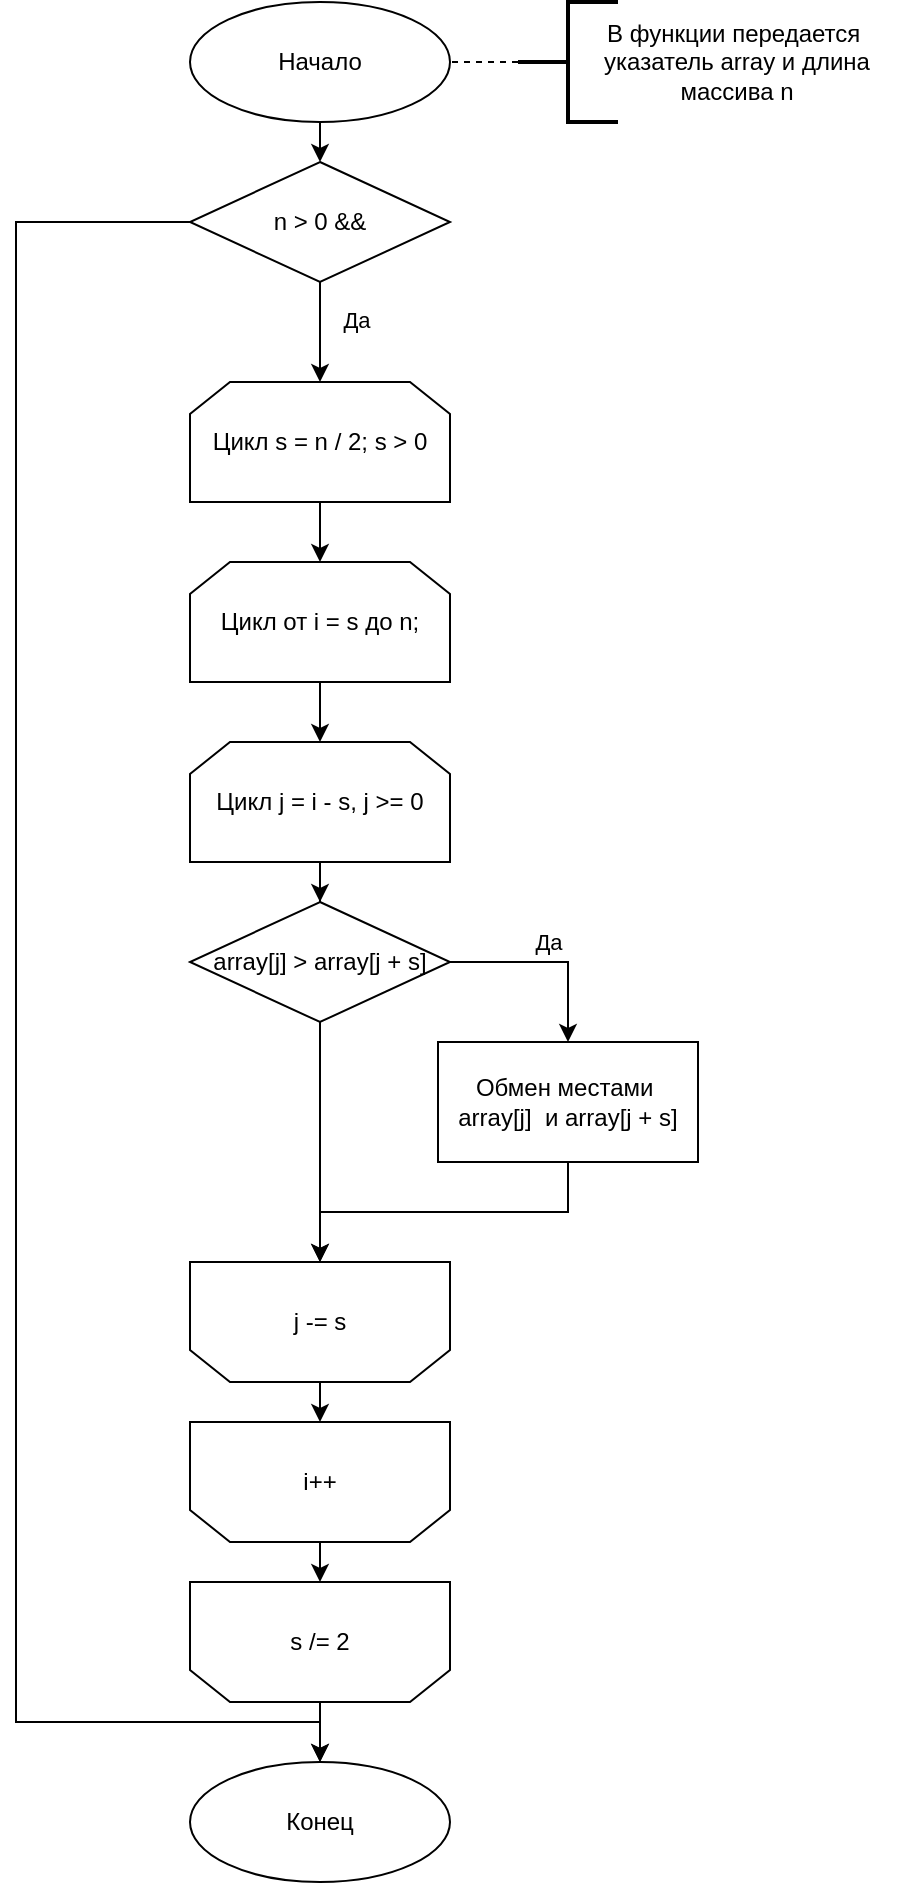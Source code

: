 <mxfile version="20.3.0" type="device" pages="4"><diagram id="zJ5rKYGzw53xMXKaePyn" name="Shell Sort"><mxGraphModel dx="1422" dy="857" grid="1" gridSize="10" guides="1" tooltips="1" connect="1" arrows="1" fold="1" page="1" pageScale="1" pageWidth="827" pageHeight="1169" math="0" shadow="0"><root><mxCell id="0"/><mxCell id="1" parent="0"/><mxCell id="5mzTO8OdksLQXG157cku-5" style="edgeStyle=orthogonalEdgeStyle;rounded=0;orthogonalLoop=1;jettySize=auto;html=1;exitX=0.5;exitY=1;exitDx=0;exitDy=0;exitPerimeter=0;entryX=0.5;entryY=0;entryDx=0;entryDy=0;entryPerimeter=0;" parent="1" source="93CCv3OsJoAqllG_4LYZ-2" target="5mzTO8OdksLQXG157cku-1" edge="1"><mxGeometry relative="1" as="geometry"/></mxCell><mxCell id="93CCv3OsJoAqllG_4LYZ-2" value="Начало" style="strokeWidth=1;html=1;shape=mxgraph.flowchart.start_1;whiteSpace=wrap;" parent="1" vertex="1"><mxGeometry x="287" y="50" width="130" height="60" as="geometry"/></mxCell><mxCell id="93CCv3OsJoAqllG_4LYZ-76" style="edgeStyle=orthogonalEdgeStyle;rounded=0;orthogonalLoop=1;jettySize=auto;html=1;exitX=0.5;exitY=1;exitDx=0;exitDy=0;entryX=0.5;entryY=0;entryDx=0;entryDy=0;" parent="1" source="93CCv3OsJoAqllG_4LYZ-69" target="93CCv3OsJoAqllG_4LYZ-71" edge="1"><mxGeometry relative="1" as="geometry"/></mxCell><mxCell id="93CCv3OsJoAqllG_4LYZ-69" value="Цикл s = n / 2; s &amp;gt; 0" style="shape=loopLimit;whiteSpace=wrap;html=1;" parent="1" vertex="1"><mxGeometry x="287" y="240" width="130" height="60" as="geometry"/></mxCell><mxCell id="93CCv3OsJoAqllG_4LYZ-106" style="edgeStyle=orthogonalEdgeStyle;rounded=0;orthogonalLoop=1;jettySize=auto;html=1;exitX=0.5;exitY=1;exitDx=0;exitDy=0;" parent="1" source="93CCv3OsJoAqllG_4LYZ-70" target="93CCv3OsJoAqllG_4LYZ-105" edge="1"><mxGeometry relative="1" as="geometry"/></mxCell><mxCell id="93CCv3OsJoAqllG_4LYZ-70" value="s /= 2" style="shape=loopLimit;whiteSpace=wrap;html=1;flipV=1;" parent="1" vertex="1"><mxGeometry x="287" y="840" width="130" height="60" as="geometry"/></mxCell><mxCell id="93CCv3OsJoAqllG_4LYZ-77" style="edgeStyle=orthogonalEdgeStyle;rounded=0;orthogonalLoop=1;jettySize=auto;html=1;exitX=0.5;exitY=1;exitDx=0;exitDy=0;entryX=0.5;entryY=0;entryDx=0;entryDy=0;" parent="1" source="93CCv3OsJoAqllG_4LYZ-71" target="93CCv3OsJoAqllG_4LYZ-74" edge="1"><mxGeometry relative="1" as="geometry"/></mxCell><mxCell id="93CCv3OsJoAqllG_4LYZ-71" value="Цикл от i = s до n;&lt;span style=&quot;color: rgba(0, 0, 0, 0); font-family: monospace; font-size: 0px; text-align: start;&quot;&gt;%3CmxGraphModel%3E%3Croot%3E%3CmxCell%20id%3D%220%22%2F%3E%3CmxCell%20id%3D%221%22%20parent%3D%220%22%2F%3E%3CmxCell%20id%3D%222%22%20value%3D%22s%20%3D%20n%20%2F%202%3B%20s%20%26amp%3Bgt%3B%200%22%20style%3D%22shape%3DloopLimit%3BwhiteSpace%3Dwrap%3Bhtml%3D1%3B%22%20vertex%3D%221%22%20parent%3D%221%22%3E%3CmxGeometry%20x%3D%22290%22%20y%3D%22180%22%20width%3D%22130%22%20height%3D%2260%22%20as%3D%22geometry%22%2F%3E%3C%2FmxCell%3E%3C%2Froot%3E%3C%2FmxGraphModel%3E&lt;/span&gt;" style="shape=loopLimit;whiteSpace=wrap;html=1;" parent="1" vertex="1"><mxGeometry x="287" y="330" width="130" height="60" as="geometry"/></mxCell><mxCell id="93CCv3OsJoAqllG_4LYZ-79" style="edgeStyle=orthogonalEdgeStyle;rounded=0;orthogonalLoop=1;jettySize=auto;html=1;exitX=0.5;exitY=1;exitDx=0;exitDy=0;entryX=0.5;entryY=0;entryDx=0;entryDy=0;" parent="1" source="93CCv3OsJoAqllG_4LYZ-72" target="93CCv3OsJoAqllG_4LYZ-70" edge="1"><mxGeometry relative="1" as="geometry"/></mxCell><mxCell id="93CCv3OsJoAqllG_4LYZ-72" value="i++&lt;span style=&quot;color: rgba(0, 0, 0, 0); font-family: monospace; font-size: 0px; text-align: start;&quot;&gt;%3CmxGraphModel%3E%3Croot%3E%3CmxCell%20id%3D%220%22%2F%3E%3CmxCell%20id%3D%221%22%20parent%3D%220%22%2F%3E%3CmxCell%20id%3D%222%22%20value%3D%22i%20%3D%20s%3B%20i%20%26amp%3Blt%3B%20n%3B%26lt%3Bspan%20style%3D%26quot%3Bcolor%3A%20rgba(0%2C%200%2C%200%2C%200)%3B%20font-family%3A%20monospace%3B%20font-size%3A%200px%3B%20text-align%3A%20start%3B%26quot%3B%26gt%3B%253CmxGraphModel%253E%253Croot%253E%253CmxCell%2520id%253D%25220%2522%252F%253E%253CmxCell%2520id%253D%25221%2522%2520parent%253D%25220%2522%252F%253E%253CmxCell%2520id%253D%25222%2522%2520value%253D%2522s%2520%253D%2520n%2520%252F%25202%253B%2520s%2520%2526amp%253Bgt%253B%25200%2522%2520style%253D%2522shape%253DloopLimit%253BwhiteSpace%253Dwrap%253Bhtml%253D1%253B%2522%2520vertex%253D%25221%2522%2520parent%253D%25221%2522%253E%253CmxGeometry%2520x%253D%2522290%2522%2520y%253D%2522180%2522%2520width%253D%2522130%2522%2520height%253D%252260%2522%2520as%253D%2522geometry%2522%252F%253E%253C%252FmxCell%253E%253C%252Froot%253E%253C%252FmxGraphModel%253E%26lt%3B%2Fspan%26gt%3B%22%20style%3D%22shape%3DloopLimit%3BwhiteSpace%3Dwrap%3Bhtml%3D1%3B%22%20vertex%3D%221%22%20parent%3D%221%22%3E%3CmxGeometry%20x%3D%22290%22%20y%3D%22270%22%20width%3D%22130%22%20height%3D%2260%22%20as%3D%22geometry%22%2F%3E%3C%2FmxCell%3E%3C%2Froot%3E%3C%2FmxGraphModel%3E&lt;/span&gt;" style="shape=loopLimit;whiteSpace=wrap;html=1;flipV=1;" parent="1" vertex="1"><mxGeometry x="287" y="760" width="130" height="60" as="geometry"/></mxCell><mxCell id="93CCv3OsJoAqllG_4LYZ-81" style="edgeStyle=orthogonalEdgeStyle;rounded=0;orthogonalLoop=1;jettySize=auto;html=1;exitX=0.5;exitY=1;exitDx=0;exitDy=0;" parent="1" source="93CCv3OsJoAqllG_4LYZ-74" target="93CCv3OsJoAqllG_4LYZ-80" edge="1"><mxGeometry relative="1" as="geometry"/></mxCell><mxCell id="93CCv3OsJoAqllG_4LYZ-74" value="Цикл j = i - s, j &amp;gt;= 0" style="shape=loopLimit;whiteSpace=wrap;html=1;" parent="1" vertex="1"><mxGeometry x="287" y="420" width="130" height="60" as="geometry"/></mxCell><mxCell id="93CCv3OsJoAqllG_4LYZ-78" style="edgeStyle=orthogonalEdgeStyle;rounded=0;orthogonalLoop=1;jettySize=auto;html=1;exitX=0.5;exitY=1;exitDx=0;exitDy=0;entryX=0.5;entryY=0;entryDx=0;entryDy=0;" parent="1" source="93CCv3OsJoAqllG_4LYZ-75" target="93CCv3OsJoAqllG_4LYZ-72" edge="1"><mxGeometry relative="1" as="geometry"/></mxCell><mxCell id="93CCv3OsJoAqllG_4LYZ-75" value="j -= s" style="shape=loopLimit;whiteSpace=wrap;html=1;flipV=1;" parent="1" vertex="1"><mxGeometry x="287" y="680" width="130" height="60" as="geometry"/></mxCell><mxCell id="93CCv3OsJoAqllG_4LYZ-84" style="edgeStyle=orthogonalEdgeStyle;rounded=0;orthogonalLoop=1;jettySize=auto;html=1;exitX=1;exitY=0.5;exitDx=0;exitDy=0;exitPerimeter=0;entryX=0.5;entryY=0;entryDx=0;entryDy=0;" parent="1" source="93CCv3OsJoAqllG_4LYZ-80" target="1SueRd_jat4q9LOYcfWv-1" edge="1"><mxGeometry relative="1" as="geometry"><mxPoint x="476" y="570" as="targetPoint"/></mxGeometry></mxCell><mxCell id="93CCv3OsJoAqllG_4LYZ-87" value="Да" style="edgeLabel;html=1;align=center;verticalAlign=middle;resizable=0;points=[];" parent="93CCv3OsJoAqllG_4LYZ-84" vertex="1" connectable="0"><mxGeometry x="-0.01" y="2" relative="1" as="geometry"><mxPoint y="-8" as="offset"/></mxGeometry></mxCell><mxCell id="93CCv3OsJoAqllG_4LYZ-85" style="edgeStyle=orthogonalEdgeStyle;rounded=0;orthogonalLoop=1;jettySize=auto;html=1;exitX=0.5;exitY=1;exitDx=0;exitDy=0;exitPerimeter=0;" parent="1" source="93CCv3OsJoAqllG_4LYZ-80" target="93CCv3OsJoAqllG_4LYZ-75" edge="1"><mxGeometry relative="1" as="geometry"/></mxCell><mxCell id="93CCv3OsJoAqllG_4LYZ-80" value="array[j] &amp;gt; array[j + s]" style="strokeWidth=1;html=1;shape=mxgraph.flowchart.decision;whiteSpace=wrap;" parent="1" vertex="1"><mxGeometry x="287" y="500" width="130" height="60" as="geometry"/></mxCell><mxCell id="93CCv3OsJoAqllG_4LYZ-86" style="edgeStyle=orthogonalEdgeStyle;rounded=0;orthogonalLoop=1;jettySize=auto;html=1;exitX=0.5;exitY=1;exitDx=0;exitDy=0;" parent="1" source="1SueRd_jat4q9LOYcfWv-1" target="93CCv3OsJoAqllG_4LYZ-75" edge="1"><mxGeometry relative="1" as="geometry"><mxPoint x="476.059" y="630" as="sourcePoint"/></mxGeometry></mxCell><mxCell id="93CCv3OsJoAqllG_4LYZ-105" value="Конец" style="strokeWidth=1;html=1;shape=mxgraph.flowchart.start_1;whiteSpace=wrap;" parent="1" vertex="1"><mxGeometry x="287" y="930" width="130" height="60" as="geometry"/></mxCell><mxCell id="93CCv3OsJoAqllG_4LYZ-108" style="edgeStyle=orthogonalEdgeStyle;rounded=0;orthogonalLoop=1;jettySize=auto;html=1;exitX=0;exitY=0.5;exitDx=0;exitDy=0;exitPerimeter=0;entryX=1;entryY=0.5;entryDx=0;entryDy=0;entryPerimeter=0;endArrow=none;endFill=0;dashed=1;" parent="1" source="93CCv3OsJoAqllG_4LYZ-107" target="93CCv3OsJoAqllG_4LYZ-2" edge="1"><mxGeometry relative="1" as="geometry"/></mxCell><mxCell id="93CCv3OsJoAqllG_4LYZ-107" value="" style="strokeWidth=2;html=1;shape=mxgraph.flowchart.annotation_2;align=left;labelPosition=right;pointerEvents=1;rounded=0;" parent="1" vertex="1"><mxGeometry x="451" y="50" width="50" height="60" as="geometry"/></mxCell><mxCell id="93CCv3OsJoAqllG_4LYZ-109" value="В функции передается&amp;nbsp;&lt;br&gt;указатель array и длина &lt;br&gt;массива n" style="text;html=1;align=center;verticalAlign=middle;resizable=0;points=[];autosize=1;strokeColor=none;fillColor=none;" parent="1" vertex="1"><mxGeometry x="480" y="50" width="160" height="60" as="geometry"/></mxCell><mxCell id="5mzTO8OdksLQXG157cku-2" style="edgeStyle=orthogonalEdgeStyle;rounded=0;orthogonalLoop=1;jettySize=auto;html=1;exitX=0.5;exitY=1;exitDx=0;exitDy=0;exitPerimeter=0;" parent="1" source="5mzTO8OdksLQXG157cku-1" target="93CCv3OsJoAqllG_4LYZ-69" edge="1"><mxGeometry relative="1" as="geometry"/></mxCell><mxCell id="5mzTO8OdksLQXG157cku-3" value="Да" style="edgeLabel;html=1;align=center;verticalAlign=middle;resizable=0;points=[];" parent="5mzTO8OdksLQXG157cku-2" vertex="1" connectable="0"><mxGeometry x="-0.246" y="1" relative="1" as="geometry"><mxPoint x="17" as="offset"/></mxGeometry></mxCell><mxCell id="5mzTO8OdksLQXG157cku-4" style="edgeStyle=orthogonalEdgeStyle;rounded=0;orthogonalLoop=1;jettySize=auto;html=1;exitX=0;exitY=0.5;exitDx=0;exitDy=0;exitPerimeter=0;entryX=0.5;entryY=0;entryDx=0;entryDy=0;entryPerimeter=0;" parent="1" source="5mzTO8OdksLQXG157cku-1" target="93CCv3OsJoAqllG_4LYZ-105" edge="1"><mxGeometry relative="1" as="geometry"><Array as="points"><mxPoint x="200" y="160"/><mxPoint x="200" y="910"/><mxPoint x="352" y="910"/></Array></mxGeometry></mxCell><mxCell id="5mzTO8OdksLQXG157cku-1" value="n &amp;gt; 0 &amp;amp;&amp;amp;&lt;br&gt;" style="strokeWidth=1;html=1;shape=mxgraph.flowchart.decision;whiteSpace=wrap;" parent="1" vertex="1"><mxGeometry x="287" y="130" width="130" height="60" as="geometry"/></mxCell><mxCell id="1SueRd_jat4q9LOYcfWv-1" value="Обмен местами&amp;nbsp;&lt;br&gt;array[j]&amp;nbsp; и array[j + s]" style="rounded=0;whiteSpace=wrap;html=1;absoluteArcSize=1;arcSize=14;strokeWidth=1;" parent="1" vertex="1"><mxGeometry x="411" y="570" width="130" height="60" as="geometry"/></mxCell></root></mxGraphModel></diagram><diagram id="ApRP8iA1zLcZYuRDoT3F" name="Bead Sort"><mxGraphModel dx="748" dy="451" grid="1" gridSize="10" guides="1" tooltips="1" connect="1" arrows="1" fold="1" page="1" pageScale="1" pageWidth="827" pageHeight="1169" math="0" shadow="0"><root><mxCell id="0"/><mxCell id="1" parent="0"/><mxCell id="517aXSBoxoFflCynp9_E-57" style="edgeStyle=orthogonalEdgeStyle;rounded=0;orthogonalLoop=1;jettySize=auto;html=1;exitX=0.5;exitY=1;exitDx=0;exitDy=0;exitPerimeter=0;entryX=0.5;entryY=0;entryDx=0;entryDy=0;fontSize=20;" parent="1" source="cGy6FMNMSriyYElcaCGr-1" target="517aXSBoxoFflCynp9_E-56" edge="1"><mxGeometry relative="1" as="geometry"/></mxCell><mxCell id="cGy6FMNMSriyYElcaCGr-1" value="Начало" style="strokeWidth=1;html=1;shape=mxgraph.flowchart.start_1;whiteSpace=wrap;" parent="1" vertex="1"><mxGeometry x="154" y="40" width="130" height="60" as="geometry"/></mxCell><mxCell id="cGy6FMNMSriyYElcaCGr-2" value="Конец" style="strokeWidth=1;html=1;shape=mxgraph.flowchart.start_1;whiteSpace=wrap;" parent="1" vertex="1"><mxGeometry x="630" y="730" width="130" height="60" as="geometry"/></mxCell><mxCell id="ViTurvVxepOQBG1YdN2W-4" style="edgeStyle=orthogonalEdgeStyle;rounded=0;orthogonalLoop=1;jettySize=auto;html=1;exitX=0.5;exitY=1;exitDx=0;exitDy=0;" parent="1" source="ViTurvVxepOQBG1YdN2W-1" target="ViTurvVxepOQBG1YdN2W-3" edge="1"><mxGeometry relative="1" as="geometry"/></mxCell><mxCell id="ViTurvVxepOQBG1YdN2W-1" value="Цикл i = 1 до n" style="shape=loopLimit;whiteSpace=wrap;html=1;" parent="1" vertex="1"><mxGeometry x="154" y="210" width="130" height="60" as="geometry"/></mxCell><mxCell id="517aXSBoxoFflCynp9_E-6" style="edgeStyle=orthogonalEdgeStyle;rounded=0;orthogonalLoop=1;jettySize=auto;html=1;exitX=0.5;exitY=1;exitDx=0;exitDy=0;entryX=0.5;entryY=0;entryDx=0;entryDy=0;" parent="1" source="ViTurvVxepOQBG1YdN2W-2" target="517aXSBoxoFflCynp9_E-5" edge="1"><mxGeometry relative="1" as="geometry"/></mxCell><mxCell id="ViTurvVxepOQBG1YdN2W-2" value="i++" style="shape=loopLimit;whiteSpace=wrap;html=1;flipV=1;" parent="1" vertex="1"><mxGeometry x="154" y="449" width="130" height="60" as="geometry"/></mxCell><mxCell id="ViTurvVxepOQBG1YdN2W-5" style="edgeStyle=orthogonalEdgeStyle;rounded=0;orthogonalLoop=1;jettySize=auto;html=1;exitX=0.5;exitY=1;exitDx=0;exitDy=0;" parent="1" source="ViTurvVxepOQBG1YdN2W-3" target="ViTurvVxepOQBG1YdN2W-2" edge="1"><mxGeometry relative="1" as="geometry"/></mxCell><mxCell id="517aXSBoxoFflCynp9_E-2" style="edgeStyle=orthogonalEdgeStyle;rounded=0;orthogonalLoop=1;jettySize=auto;html=1;exitX=1;exitY=0.5;exitDx=0;exitDy=0;" parent="1" source="ViTurvVxepOQBG1YdN2W-3" target="517aXSBoxoFflCynp9_E-1" edge="1"><mxGeometry relative="1" as="geometry"/></mxCell><mxCell id="517aXSBoxoFflCynp9_E-4" value="&lt;font style=&quot;font-size: 12px;&quot;&gt;Да&lt;/font&gt;" style="edgeLabel;html=1;align=center;verticalAlign=middle;resizable=0;points=[];" parent="517aXSBoxoFflCynp9_E-2" vertex="1" connectable="0"><mxGeometry x="-0.207" relative="1" as="geometry"><mxPoint x="13" y="-10" as="offset"/></mxGeometry></mxCell><mxCell id="ViTurvVxepOQBG1YdN2W-3" value="array[i] &amp;gt; max" style="rhombus;whiteSpace=wrap;html=1;" parent="1" vertex="1"><mxGeometry x="154" y="289" width="130" height="60" as="geometry"/></mxCell><mxCell id="517aXSBoxoFflCynp9_E-3" style="edgeStyle=orthogonalEdgeStyle;rounded=0;orthogonalLoop=1;jettySize=auto;html=1;exitX=0.5;exitY=1;exitDx=0;exitDy=0;" parent="1" source="517aXSBoxoFflCynp9_E-1" target="ViTurvVxepOQBG1YdN2W-2" edge="1"><mxGeometry relative="1" as="geometry"/></mxCell><mxCell id="517aXSBoxoFflCynp9_E-1" value="max = a[i]" style="rounded=0;whiteSpace=wrap;html=1;absoluteArcSize=1;arcSize=14;strokeWidth=1;" parent="1" vertex="1"><mxGeometry x="284" y="349" width="130" height="60" as="geometry"/></mxCell><mxCell id="517aXSBoxoFflCynp9_E-16" style="edgeStyle=orthogonalEdgeStyle;rounded=0;orthogonalLoop=1;jettySize=auto;html=1;exitX=0.5;exitY=1;exitDx=0;exitDy=0;" parent="1" source="517aXSBoxoFflCynp9_E-5" target="517aXSBoxoFflCynp9_E-7" edge="1"><mxGeometry relative="1" as="geometry"/></mxCell><mxCell id="517aXSBoxoFflCynp9_E-5" value="Выделение памяти под массив beads длиной max * n" style="rounded=0;whiteSpace=wrap;html=1;absoluteArcSize=1;arcSize=14;strokeWidth=1;" parent="1" vertex="1"><mxGeometry x="154" y="549" width="130" height="60" as="geometry"/></mxCell><mxCell id="517aXSBoxoFflCynp9_E-9" style="edgeStyle=orthogonalEdgeStyle;rounded=0;orthogonalLoop=1;jettySize=auto;html=1;exitX=0.5;exitY=1;exitDx=0;exitDy=0;" parent="1" source="517aXSBoxoFflCynp9_E-7" target="517aXSBoxoFflCynp9_E-8" edge="1"><mxGeometry relative="1" as="geometry"/></mxCell><mxCell id="517aXSBoxoFflCynp9_E-7" value="Цикл i = 0 до n" style="shape=loopLimit;whiteSpace=wrap;html=1;" parent="1" vertex="1"><mxGeometry x="154" y="649" width="130" height="60" as="geometry"/></mxCell><mxCell id="517aXSBoxoFflCynp9_E-14" style="edgeStyle=orthogonalEdgeStyle;rounded=0;orthogonalLoop=1;jettySize=auto;html=1;exitX=0.5;exitY=1;exitDx=0;exitDy=0;" parent="1" source="517aXSBoxoFflCynp9_E-8" target="517aXSBoxoFflCynp9_E-13" edge="1"><mxGeometry relative="1" as="geometry"/></mxCell><mxCell id="517aXSBoxoFflCynp9_E-8" value="Цикл j = 0 до a[i]" style="shape=loopLimit;whiteSpace=wrap;html=1;" parent="1" vertex="1"><mxGeometry x="154" y="739" width="130" height="60" as="geometry"/></mxCell><mxCell id="517aXSBoxoFflCynp9_E-12" style="edgeStyle=orthogonalEdgeStyle;rounded=0;orthogonalLoop=1;jettySize=auto;html=1;exitX=0.5;exitY=1;exitDx=0;exitDy=0;" parent="1" source="517aXSBoxoFflCynp9_E-10" target="517aXSBoxoFflCynp9_E-11" edge="1"><mxGeometry relative="1" as="geometry"/></mxCell><mxCell id="517aXSBoxoFflCynp9_E-10" value="j++" style="shape=loopLimit;whiteSpace=wrap;html=1;flipV=1;" parent="1" vertex="1"><mxGeometry x="154" y="928" width="130" height="60" as="geometry"/></mxCell><mxCell id="517aXSBoxoFflCynp9_E-34" style="edgeStyle=orthogonalEdgeStyle;rounded=0;orthogonalLoop=1;jettySize=auto;html=1;exitX=0.5;exitY=1;exitDx=0;exitDy=0;fontSize=20;" parent="1" source="517aXSBoxoFflCynp9_E-11" target="517aXSBoxoFflCynp9_E-33" edge="1"><mxGeometry relative="1" as="geometry"/></mxCell><mxCell id="517aXSBoxoFflCynp9_E-11" value="i++" style="shape=loopLimit;whiteSpace=wrap;html=1;flipV=1;" parent="1" vertex="1"><mxGeometry x="154" y="1018" width="130" height="60" as="geometry"/></mxCell><mxCell id="517aXSBoxoFflCynp9_E-15" style="edgeStyle=orthogonalEdgeStyle;rounded=0;orthogonalLoop=1;jettySize=auto;html=1;exitX=0.5;exitY=1;exitDx=0;exitDy=0;entryX=0.5;entryY=0;entryDx=0;entryDy=0;" parent="1" source="517aXSBoxoFflCynp9_E-13" target="517aXSBoxoFflCynp9_E-10" edge="1"><mxGeometry relative="1" as="geometry"/></mxCell><mxCell id="517aXSBoxoFflCynp9_E-13" value="beads[i * max + j] = 1" style="rounded=0;whiteSpace=wrap;html=1;absoluteArcSize=1;arcSize=14;strokeWidth=1;" parent="1" vertex="1"><mxGeometry x="154" y="829" width="130" height="60" as="geometry"/></mxCell><mxCell id="517aXSBoxoFflCynp9_E-25" style="edgeStyle=orthogonalEdgeStyle;rounded=0;orthogonalLoop=1;jettySize=auto;html=1;exitX=0.5;exitY=1;exitDx=0;exitDy=0;entryX=0.5;entryY=0;entryDx=0;entryDy=0;" parent="1" source="517aXSBoxoFflCynp9_E-17" target="517aXSBoxoFflCynp9_E-19" edge="1"><mxGeometry relative="1" as="geometry"/></mxCell><mxCell id="517aXSBoxoFflCynp9_E-17" value="Цикл j = 0 до max" style="shape=loopLimit;whiteSpace=wrap;html=1;" parent="1" vertex="1"><mxGeometry x="430" y="160" width="130" height="60" as="geometry"/></mxCell><mxCell id="517aXSBoxoFflCynp9_E-53" style="edgeStyle=orthogonalEdgeStyle;rounded=0;orthogonalLoop=1;jettySize=auto;html=1;exitX=0.5;exitY=1;exitDx=0;exitDy=0;fontSize=20;" parent="1" source="517aXSBoxoFflCynp9_E-18" target="517aXSBoxoFflCynp9_E-52" edge="1"><mxGeometry relative="1" as="geometry"/></mxCell><mxCell id="517aXSBoxoFflCynp9_E-18" value="j++" style="shape=loopLimit;whiteSpace=wrap;html=1;flipV=1;" parent="1" vertex="1"><mxGeometry x="430" y="800" width="130" height="60" as="geometry"/></mxCell><mxCell id="517aXSBoxoFflCynp9_E-30" style="edgeStyle=orthogonalEdgeStyle;rounded=0;orthogonalLoop=1;jettySize=auto;html=1;exitX=0.5;exitY=1;exitDx=0;exitDy=0;entryX=0.5;entryY=0;entryDx=0;entryDy=0;" parent="1" source="517aXSBoxoFflCynp9_E-19" target="517aXSBoxoFflCynp9_E-29" edge="1"><mxGeometry relative="1" as="geometry"/></mxCell><mxCell id="517aXSBoxoFflCynp9_E-19" value="Цикл i = 0 до n" style="shape=loopLimit;whiteSpace=wrap;html=1;" parent="1" vertex="1"><mxGeometry x="430" y="249" width="130" height="60" as="geometry"/></mxCell><mxCell id="517aXSBoxoFflCynp9_E-23" style="edgeStyle=orthogonalEdgeStyle;rounded=0;orthogonalLoop=1;jettySize=auto;html=1;exitX=0.5;exitY=1;exitDx=0;exitDy=0;entryX=0.5;entryY=0;entryDx=0;entryDy=0;" parent="1" source="517aXSBoxoFflCynp9_E-20" target="517aXSBoxoFflCynp9_E-21" edge="1"><mxGeometry relative="1" as="geometry"/></mxCell><mxCell id="517aXSBoxoFflCynp9_E-20" value="i++" style="shape=loopLimit;whiteSpace=wrap;html=1;flipV=1;" parent="1" vertex="1"><mxGeometry x="430" y="430" width="130" height="60" as="geometry"/></mxCell><mxCell id="517aXSBoxoFflCynp9_E-27" style="edgeStyle=orthogonalEdgeStyle;rounded=0;orthogonalLoop=1;jettySize=auto;html=1;exitX=0.5;exitY=1;exitDx=0;exitDy=0;entryX=0.5;entryY=0;entryDx=0;entryDy=0;" parent="1" source="517aXSBoxoFflCynp9_E-21" target="517aXSBoxoFflCynp9_E-26" edge="1"><mxGeometry relative="1" as="geometry"/></mxCell><mxCell id="517aXSBoxoFflCynp9_E-21" value="Цикл i = n - sum до n" style="shape=loopLimit;whiteSpace=wrap;html=1;" parent="1" vertex="1"><mxGeometry x="430" y="520" width="130" height="60" as="geometry"/></mxCell><mxCell id="517aXSBoxoFflCynp9_E-24" style="edgeStyle=orthogonalEdgeStyle;rounded=0;orthogonalLoop=1;jettySize=auto;html=1;exitX=0.5;exitY=1;exitDx=0;exitDy=0;entryX=0.5;entryY=0;entryDx=0;entryDy=0;" parent="1" source="517aXSBoxoFflCynp9_E-22" target="517aXSBoxoFflCynp9_E-18" edge="1"><mxGeometry relative="1" as="geometry"/></mxCell><mxCell id="517aXSBoxoFflCynp9_E-22" value="i++" style="shape=loopLimit;whiteSpace=wrap;html=1;flipV=1;" parent="1" vertex="1"><mxGeometry x="430" y="710" width="130" height="60" as="geometry"/></mxCell><mxCell id="517aXSBoxoFflCynp9_E-28" style="edgeStyle=orthogonalEdgeStyle;rounded=0;orthogonalLoop=1;jettySize=auto;html=1;exitX=0.5;exitY=1;exitDx=0;exitDy=0;entryX=0.5;entryY=0;entryDx=0;entryDy=0;" parent="1" source="517aXSBoxoFflCynp9_E-26" target="517aXSBoxoFflCynp9_E-22" edge="1"><mxGeometry relative="1" as="geometry"/></mxCell><mxCell id="517aXSBoxoFflCynp9_E-26" value="beads[i * max + j] = 1" style="rounded=0;whiteSpace=wrap;html=1;absoluteArcSize=1;arcSize=14;strokeWidth=1;" parent="1" vertex="1"><mxGeometry x="430" y="620" width="130" height="60" as="geometry"/></mxCell><mxCell id="517aXSBoxoFflCynp9_E-31" style="edgeStyle=orthogonalEdgeStyle;rounded=0;orthogonalLoop=1;jettySize=auto;html=1;exitX=0.5;exitY=1;exitDx=0;exitDy=0;" parent="1" source="517aXSBoxoFflCynp9_E-29" target="517aXSBoxoFflCynp9_E-20" edge="1"><mxGeometry relative="1" as="geometry"/></mxCell><mxCell id="517aXSBoxoFflCynp9_E-29" value="sum += beads[i * max + j];&lt;br&gt;beads[i * max + j] = 0;" style="rounded=0;whiteSpace=wrap;html=1;absoluteArcSize=1;arcSize=14;strokeWidth=1;" parent="1" vertex="1"><mxGeometry x="430" y="340" width="130" height="60" as="geometry"/></mxCell><mxCell id="517aXSBoxoFflCynp9_E-33" value="&lt;font style=&quot;font-size: 20px;&quot;&gt;A&lt;/font&gt;" style="ellipse;whiteSpace=wrap;html=1;aspect=fixed;" parent="1" vertex="1"><mxGeometry x="189" y="1109" width="60" height="60" as="geometry"/></mxCell><mxCell id="517aXSBoxoFflCynp9_E-36" style="edgeStyle=orthogonalEdgeStyle;rounded=0;orthogonalLoop=1;jettySize=auto;html=1;exitX=0.5;exitY=1;exitDx=0;exitDy=0;fontSize=20;" parent="1" source="517aXSBoxoFflCynp9_E-35" target="517aXSBoxoFflCynp9_E-17" edge="1"><mxGeometry relative="1" as="geometry"/></mxCell><mxCell id="517aXSBoxoFflCynp9_E-35" value="&lt;font style=&quot;font-size: 20px;&quot;&gt;A&lt;/font&gt;" style="ellipse;whiteSpace=wrap;html=1;aspect=fixed;" parent="1" vertex="1"><mxGeometry x="465" y="80" width="60" height="60" as="geometry"/></mxCell><mxCell id="517aXSBoxoFflCynp9_E-42" style="edgeStyle=orthogonalEdgeStyle;rounded=0;orthogonalLoop=1;jettySize=auto;html=1;exitX=0.5;exitY=1;exitDx=0;exitDy=0;fontSize=20;" parent="1" source="517aXSBoxoFflCynp9_E-38" target="517aXSBoxoFflCynp9_E-39" edge="1"><mxGeometry relative="1" as="geometry"/></mxCell><mxCell id="517aXSBoxoFflCynp9_E-38" value="Цикл i = 0 до n" style="shape=loopLimit;whiteSpace=wrap;html=1;" parent="1" vertex="1"><mxGeometry x="630" y="160" width="130" height="60" as="geometry"/></mxCell><mxCell id="517aXSBoxoFflCynp9_E-41" style="edgeStyle=orthogonalEdgeStyle;rounded=0;orthogonalLoop=1;jettySize=auto;html=1;exitX=0.5;exitY=1;exitDx=0;exitDy=0;entryX=0.5;entryY=0;entryDx=0;entryDy=0;fontSize=20;" parent="1" source="517aXSBoxoFflCynp9_E-39" target="517aXSBoxoFflCynp9_E-40" edge="1"><mxGeometry relative="1" as="geometry"/></mxCell><mxCell id="517aXSBoxoFflCynp9_E-39" value="Цикл j = 0 до max&amp;nbsp;" style="shape=loopLimit;whiteSpace=wrap;html=1;" parent="1" vertex="1"><mxGeometry x="630" y="249" width="130" height="60" as="geometry"/></mxCell><mxCell id="517aXSBoxoFflCynp9_E-47" style="edgeStyle=orthogonalEdgeStyle;rounded=0;orthogonalLoop=1;jettySize=auto;html=1;exitX=0.5;exitY=1;exitDx=0;exitDy=0;entryX=0.5;entryY=0;entryDx=0;entryDy=0;fontSize=20;" parent="1" source="517aXSBoxoFflCynp9_E-40" target="517aXSBoxoFflCynp9_E-46" edge="1"><mxGeometry relative="1" as="geometry"/></mxCell><mxCell id="517aXSBoxoFflCynp9_E-50" value="&lt;font style=&quot;font-size: 12px;&quot;&gt;Да&lt;/font&gt;" style="edgeLabel;html=1;align=center;verticalAlign=middle;resizable=0;points=[];fontSize=20;" parent="517aXSBoxoFflCynp9_E-47" vertex="1" connectable="0"><mxGeometry x="0.26" y="2" relative="1" as="geometry"><mxPoint x="-17" y="-12" as="offset"/></mxGeometry></mxCell><mxCell id="517aXSBoxoFflCynp9_E-49" style="edgeStyle=orthogonalEdgeStyle;rounded=0;orthogonalLoop=1;jettySize=auto;html=1;exitX=1;exitY=0.5;exitDx=0;exitDy=0;fontSize=20;" parent="1" source="517aXSBoxoFflCynp9_E-40" target="517aXSBoxoFflCynp9_E-43" edge="1"><mxGeometry relative="1" as="geometry"><Array as="points"><mxPoint x="790" y="370"/><mxPoint x="790" y="520"/><mxPoint x="695" y="520"/></Array></mxGeometry></mxCell><mxCell id="517aXSBoxoFflCynp9_E-40" value="beads[i * max + j] == 1" style="rhombus;whiteSpace=wrap;html=1;" parent="1" vertex="1"><mxGeometry x="630" y="340" width="130" height="60" as="geometry"/></mxCell><mxCell id="517aXSBoxoFflCynp9_E-45" style="edgeStyle=orthogonalEdgeStyle;rounded=0;orthogonalLoop=1;jettySize=auto;html=1;exitX=0.5;exitY=1;exitDx=0;exitDy=0;fontSize=20;" parent="1" source="517aXSBoxoFflCynp9_E-43" target="517aXSBoxoFflCynp9_E-44" edge="1"><mxGeometry relative="1" as="geometry"/></mxCell><mxCell id="517aXSBoxoFflCynp9_E-43" value="j++" style="shape=loopLimit;whiteSpace=wrap;html=1;flipV=1;" parent="1" vertex="1"><mxGeometry x="630" y="540" width="130" height="60" as="geometry"/></mxCell><mxCell id="517aXSBoxoFflCynp9_E-51" style="edgeStyle=orthogonalEdgeStyle;rounded=0;orthogonalLoop=1;jettySize=auto;html=1;exitX=0.5;exitY=1;exitDx=0;exitDy=0;entryX=0.5;entryY=0;entryDx=0;entryDy=0;entryPerimeter=0;fontSize=20;" parent="1" source="517aXSBoxoFflCynp9_E-44" target="cGy6FMNMSriyYElcaCGr-2" edge="1"><mxGeometry relative="1" as="geometry"/></mxCell><mxCell id="517aXSBoxoFflCynp9_E-44" value="i++" style="shape=loopLimit;whiteSpace=wrap;html=1;flipV=1;" parent="1" vertex="1"><mxGeometry x="630" y="620" width="130" height="60" as="geometry"/></mxCell><mxCell id="517aXSBoxoFflCynp9_E-48" style="edgeStyle=orthogonalEdgeStyle;rounded=0;orthogonalLoop=1;jettySize=auto;html=1;exitX=0.5;exitY=1;exitDx=0;exitDy=0;entryX=0.5;entryY=0;entryDx=0;entryDy=0;fontSize=20;" parent="1" source="517aXSBoxoFflCynp9_E-46" target="517aXSBoxoFflCynp9_E-43" edge="1"><mxGeometry relative="1" as="geometry"/></mxCell><mxCell id="517aXSBoxoFflCynp9_E-46" value="a[i] = j" style="rounded=0;whiteSpace=wrap;html=1;absoluteArcSize=1;arcSize=14;strokeWidth=1;" parent="1" vertex="1"><mxGeometry x="630" y="450" width="130" height="50" as="geometry"/></mxCell><mxCell id="517aXSBoxoFflCynp9_E-52" value="&lt;span style=&quot;font-size: 20px;&quot;&gt;B&lt;/span&gt;" style="ellipse;whiteSpace=wrap;html=1;aspect=fixed;" parent="1" vertex="1"><mxGeometry x="465" y="889" width="60" height="60" as="geometry"/></mxCell><mxCell id="517aXSBoxoFflCynp9_E-55" style="edgeStyle=orthogonalEdgeStyle;rounded=0;orthogonalLoop=1;jettySize=auto;html=1;exitX=0.5;exitY=1;exitDx=0;exitDy=0;entryX=0.5;entryY=0;entryDx=0;entryDy=0;fontSize=20;" parent="1" source="517aXSBoxoFflCynp9_E-54" target="517aXSBoxoFflCynp9_E-38" edge="1"><mxGeometry relative="1" as="geometry"/></mxCell><mxCell id="517aXSBoxoFflCynp9_E-54" value="&lt;span style=&quot;font-size: 20px;&quot;&gt;B&lt;/span&gt;" style="ellipse;whiteSpace=wrap;html=1;aspect=fixed;" parent="1" vertex="1"><mxGeometry x="665" y="70" width="60" height="60" as="geometry"/></mxCell><mxCell id="517aXSBoxoFflCynp9_E-61" style="edgeStyle=orthogonalEdgeStyle;rounded=0;orthogonalLoop=1;jettySize=auto;html=1;exitX=0;exitY=0.5;exitDx=0;exitDy=0;fontSize=20;" parent="1" source="517aXSBoxoFflCynp9_E-56" target="517aXSBoxoFflCynp9_E-60" edge="1"><mxGeometry relative="1" as="geometry"/></mxCell><mxCell id="1su7fDfFGS1ucFmmIdsB-1" style="edgeStyle=orthogonalEdgeStyle;rounded=0;orthogonalLoop=1;jettySize=auto;html=1;exitX=0.5;exitY=1;exitDx=0;exitDy=0;entryX=0.5;entryY=0;entryDx=0;entryDy=0;strokeColor=default;" edge="1" parent="1" source="517aXSBoxoFflCynp9_E-56" target="ViTurvVxepOQBG1YdN2W-1"><mxGeometry relative="1" as="geometry"/></mxCell><mxCell id="1su7fDfFGS1ucFmmIdsB-2" value="Да" style="edgeLabel;html=1;align=center;verticalAlign=middle;resizable=0;points=[];" vertex="1" connectable="0" parent="1su7fDfFGS1ucFmmIdsB-1"><mxGeometry x="0.134" y="1" relative="1" as="geometry"><mxPoint x="10" y="-7" as="offset"/></mxGeometry></mxCell><mxCell id="517aXSBoxoFflCynp9_E-56" value="n &amp;gt; 0" style="rhombus;whiteSpace=wrap;html=1;" parent="1" vertex="1"><mxGeometry x="154" y="120" width="130" height="60" as="geometry"/></mxCell><mxCell id="517aXSBoxoFflCynp9_E-60" value="&lt;font style=&quot;font-size: 20px;&quot;&gt;С&lt;/font&gt;" style="ellipse;whiteSpace=wrap;html=1;aspect=fixed;" parent="1" vertex="1"><mxGeometry x="70" y="210" width="60" height="60" as="geometry"/></mxCell><mxCell id="517aXSBoxoFflCynp9_E-63" style="edgeStyle=orthogonalEdgeStyle;rounded=0;orthogonalLoop=1;jettySize=auto;html=1;entryX=0.5;entryY=0;entryDx=0;entryDy=0;entryPerimeter=0;fontSize=20;exitX=0.5;exitY=1;exitDx=0;exitDy=0;" parent="1" source="517aXSBoxoFflCynp9_E-62" target="cGy6FMNMSriyYElcaCGr-2" edge="1"><mxGeometry relative="1" as="geometry"><Array as="points"><mxPoint x="695" y="720"/></Array></mxGeometry></mxCell><mxCell id="517aXSBoxoFflCynp9_E-62" value="&lt;span style=&quot;font-size: 20px;&quot;&gt;С&lt;/span&gt;" style="ellipse;whiteSpace=wrap;html=1;aspect=fixed;" parent="1" vertex="1"><mxGeometry x="767" y="649" width="60" height="60" as="geometry"/></mxCell><mxCell id="zePbKUkwh7KGL7Af4wnY-3" style="edgeStyle=orthogonalEdgeStyle;rounded=0;orthogonalLoop=1;jettySize=auto;html=1;entryX=1;entryY=0.5;entryDx=0;entryDy=0;entryPerimeter=0;fontSize=12;endArrow=none;endFill=0;strokeColor=default;dashed=1;" parent="1" source="zePbKUkwh7KGL7Af4wnY-1" target="cGy6FMNMSriyYElcaCGr-1" edge="1"><mxGeometry relative="1" as="geometry"/></mxCell><mxCell id="zePbKUkwh7KGL7Af4wnY-1" value="" style="strokeWidth=2;html=1;shape=mxgraph.flowchart.annotation_2;align=left;labelPosition=right;pointerEvents=1;rounded=0;" parent="1" vertex="1"><mxGeometry x="310" y="40" width="50" height="60" as="geometry"/></mxCell><mxCell id="zePbKUkwh7KGL7Af4wnY-2" value="В функции передается&amp;nbsp;&lt;br&gt;указатель array и длина &lt;br&gt;массива n" style="text;html=1;align=center;verticalAlign=middle;resizable=0;points=[];autosize=1;strokeColor=none;fillColor=none;" parent="1" vertex="1"><mxGeometry x="334" y="40" width="160" height="60" as="geometry"/></mxCell></root></mxGraphModel></diagram><diagram id="RUPtkmY2Kc1C_TITIsw_" name="Heap Sort_1"><mxGraphModel dx="694" dy="418" grid="1" gridSize="10" guides="1" tooltips="1" connect="1" arrows="1" fold="1" page="1" pageScale="1" pageWidth="827" pageHeight="1169" math="0" shadow="0"><root><mxCell id="0"/><mxCell id="1" parent="0"/><mxCell id="CqHtnjGW6YWBBBPnkTdn-8" style="edgeStyle=orthogonalEdgeStyle;rounded=0;orthogonalLoop=1;jettySize=auto;html=1;exitX=0.5;exitY=1;exitDx=0;exitDy=0;exitPerimeter=0;fontSize=20;" parent="1" source="jKg8iunOMcd_gGEwsOMU-1" target="CqHtnjGW6YWBBBPnkTdn-7" edge="1"><mxGeometry relative="1" as="geometry"/></mxCell><mxCell id="CqHtnjGW6YWBBBPnkTdn-11" value="Да" style="edgeLabel;html=1;align=center;verticalAlign=middle;resizable=0;points=[];fontSize=12;" parent="CqHtnjGW6YWBBBPnkTdn-8" vertex="1" connectable="0"><mxGeometry x="-0.24" relative="1" as="geometry"><mxPoint x="15" y="95" as="offset"/></mxGeometry></mxCell><mxCell id="jKg8iunOMcd_gGEwsOMU-1" value="Начало" style="strokeWidth=1;html=1;shape=mxgraph.flowchart.start_1;whiteSpace=wrap;" parent="1" vertex="1"><mxGeometry x="150" y="40" width="130" height="60" as="geometry"/></mxCell><mxCell id="jKg8iunOMcd_gGEwsOMU-2" value="Конец" style="strokeWidth=1;html=1;shape=mxgraph.flowchart.start_1;whiteSpace=wrap;" parent="1" vertex="1"><mxGeometry x="150" y="875" width="130" height="60" as="geometry"/></mxCell><mxCell id="WDCX6pbQv5hu1aZshejk-4" style="edgeStyle=orthogonalEdgeStyle;rounded=0;orthogonalLoop=1;jettySize=auto;html=1;exitX=0.5;exitY=1;exitDx=0;exitDy=0;entryX=0.5;entryY=0;entryDx=0;entryDy=0;fontSize=20;" parent="1" source="WDCX6pbQv5hu1aZshejk-1" target="WDCX6pbQv5hu1aZshejk-3" edge="1"><mxGeometry relative="1" as="geometry"/></mxCell><mxCell id="WDCX6pbQv5hu1aZshejk-1" value="Цикл i = n / 2 - 1; i &amp;gt;= 0" style="shape=loopLimit;whiteSpace=wrap;html=1;" parent="1" vertex="1"><mxGeometry x="150" y="235" width="130" height="60" as="geometry"/></mxCell><mxCell id="CqHtnjGW6YWBBBPnkTdn-6" style="edgeStyle=orthogonalEdgeStyle;rounded=0;orthogonalLoop=1;jettySize=auto;html=1;exitX=0.5;exitY=1;exitDx=0;exitDy=0;fontSize=20;" parent="1" source="WDCX6pbQv5hu1aZshejk-2" target="WDCX6pbQv5hu1aZshejk-6" edge="1"><mxGeometry relative="1" as="geometry"/></mxCell><mxCell id="WDCX6pbQv5hu1aZshejk-2" value="i--" style="shape=loopLimit;whiteSpace=wrap;html=1;flipV=1;" parent="1" vertex="1"><mxGeometry x="150" y="415" width="130" height="60" as="geometry"/></mxCell><mxCell id="WDCX6pbQv5hu1aZshejk-5" style="edgeStyle=orthogonalEdgeStyle;rounded=0;orthogonalLoop=1;jettySize=auto;html=1;exitX=0.5;exitY=1;exitDx=0;exitDy=0;entryX=0.5;entryY=0;entryDx=0;entryDy=0;fontSize=20;" parent="1" source="WDCX6pbQv5hu1aZshejk-3" target="WDCX6pbQv5hu1aZshejk-2" edge="1"><mxGeometry relative="1" as="geometry"/></mxCell><mxCell id="WDCX6pbQv5hu1aZshejk-3" value="" style="verticalLabelPosition=bottom;verticalAlign=top;html=1;shape=process;whiteSpace=wrap;rounded=0;size=0.14;arcSize=6;fontSize=20;" parent="1" vertex="1"><mxGeometry x="150" y="325" width="130" height="60" as="geometry"/></mxCell><mxCell id="CqHtnjGW6YWBBBPnkTdn-2" style="edgeStyle=orthogonalEdgeStyle;rounded=0;orthogonalLoop=1;jettySize=auto;html=1;exitX=0.5;exitY=1;exitDx=0;exitDy=0;entryX=0.5;entryY=0;entryDx=0;entryDy=0;fontSize=20;" parent="1" source="WDCX6pbQv5hu1aZshejk-6" target="CqHtnjGW6YWBBBPnkTdn-1" edge="1"><mxGeometry relative="1" as="geometry"/></mxCell><mxCell id="WDCX6pbQv5hu1aZshejk-6" value="Цикл i = n&amp;nbsp; - 1; i &amp;gt; 0" style="shape=loopLimit;whiteSpace=wrap;html=1;" parent="1" vertex="1"><mxGeometry x="150" y="505" width="130" height="60" as="geometry"/></mxCell><mxCell id="CqHtnjGW6YWBBBPnkTdn-5" style="edgeStyle=orthogonalEdgeStyle;rounded=0;orthogonalLoop=1;jettySize=auto;html=1;exitX=0.5;exitY=1;exitDx=0;exitDy=0;entryX=0.5;entryY=0;entryDx=0;entryDy=0;entryPerimeter=0;fontSize=20;" parent="1" source="WDCX6pbQv5hu1aZshejk-7" target="jKg8iunOMcd_gGEwsOMU-2" edge="1"><mxGeometry relative="1" as="geometry"/></mxCell><mxCell id="WDCX6pbQv5hu1aZshejk-7" value="i--" style="shape=loopLimit;whiteSpace=wrap;html=1;flipV=1;" parent="1" vertex="1"><mxGeometry x="150" y="785" width="130" height="60" as="geometry"/></mxCell><mxCell id="CqHtnjGW6YWBBBPnkTdn-4" style="edgeStyle=orthogonalEdgeStyle;rounded=0;orthogonalLoop=1;jettySize=auto;html=1;exitX=0.5;exitY=1;exitDx=0;exitDy=0;fontSize=20;" parent="1" source="WDCX6pbQv5hu1aZshejk-8" target="WDCX6pbQv5hu1aZshejk-7" edge="1"><mxGeometry relative="1" as="geometry"/></mxCell><mxCell id="WDCX6pbQv5hu1aZshejk-8" value="" style="verticalLabelPosition=bottom;verticalAlign=top;html=1;shape=process;whiteSpace=wrap;rounded=0;size=0.14;arcSize=6;fontSize=20;" parent="1" vertex="1"><mxGeometry x="150" y="695" width="130" height="60" as="geometry"/></mxCell><mxCell id="CqHtnjGW6YWBBBPnkTdn-3" style="edgeStyle=orthogonalEdgeStyle;rounded=0;orthogonalLoop=1;jettySize=auto;html=1;exitX=0.5;exitY=1;exitDx=0;exitDy=0;entryX=0.5;entryY=0;entryDx=0;entryDy=0;fontSize=20;" parent="1" source="CqHtnjGW6YWBBBPnkTdn-1" target="WDCX6pbQv5hu1aZshejk-8" edge="1"><mxGeometry relative="1" as="geometry"/></mxCell><mxCell id="CqHtnjGW6YWBBBPnkTdn-1" value="temp = array[j];&lt;br&gt;array[j] = array[j + s]&lt;br&gt;array[j + s] = temp" style="rounded=0;whiteSpace=wrap;html=1;absoluteArcSize=1;arcSize=14;strokeWidth=1;" parent="1" vertex="1"><mxGeometry x="150" y="600" width="130" height="60" as="geometry"/></mxCell><mxCell id="CqHtnjGW6YWBBBPnkTdn-9" style="edgeStyle=orthogonalEdgeStyle;rounded=0;orthogonalLoop=1;jettySize=auto;html=1;exitX=0.5;exitY=1;exitDx=0;exitDy=0;exitPerimeter=0;fontSize=12;" parent="1" source="CqHtnjGW6YWBBBPnkTdn-7" target="WDCX6pbQv5hu1aZshejk-1" edge="1"><mxGeometry relative="1" as="geometry"/></mxCell><mxCell id="CqHtnjGW6YWBBBPnkTdn-10" style="edgeStyle=orthogonalEdgeStyle;rounded=0;orthogonalLoop=1;jettySize=auto;html=1;exitX=0;exitY=0.5;exitDx=0;exitDy=0;exitPerimeter=0;fontSize=12;" parent="1" source="CqHtnjGW6YWBBBPnkTdn-7" target="jKg8iunOMcd_gGEwsOMU-2" edge="1"><mxGeometry relative="1" as="geometry"><Array as="points"><mxPoint x="90" y="170"/><mxPoint x="90" y="860"/><mxPoint x="215" y="860"/></Array></mxGeometry></mxCell><mxCell id="CqHtnjGW6YWBBBPnkTdn-7" value="&lt;font style=&quot;font-size: 12px;&quot;&gt;n &amp;gt; 0&lt;/font&gt;" style="strokeWidth=1;html=1;shape=mxgraph.flowchart.decision;whiteSpace=wrap;rounded=0;fontSize=20;" parent="1" vertex="1"><mxGeometry x="150" y="140" width="130" height="60" as="geometry"/></mxCell><mxCell id="u7WPEk5Qm5jCUWkwwSHE-1" value="heapify(array, i, &lt;br&gt;n - 1);" style="text;html=1;align=center;verticalAlign=middle;resizable=0;points=[];autosize=1;strokeColor=none;fillColor=none;fontSize=12;" parent="1" vertex="1"><mxGeometry x="160" y="335" width="110" height="40" as="geometry"/></mxCell><mxCell id="u7WPEk5Qm5jCUWkwwSHE-3" value="heapify(array, 0, &lt;br&gt;i - 1);" style="text;html=1;align=center;verticalAlign=middle;resizable=0;points=[];autosize=1;strokeColor=none;fillColor=none;fontSize=12;" parent="1" vertex="1"><mxGeometry x="160" y="705" width="110" height="40" as="geometry"/></mxCell><mxCell id="jUIb3R3_sTAnPmSFfkb5-3" style="edgeStyle=orthogonalEdgeStyle;rounded=0;orthogonalLoop=1;jettySize=auto;html=1;fontSize=12;endArrow=none;endFill=0;dashed=1;" parent="1" source="jUIb3R3_sTAnPmSFfkb5-1" target="jKg8iunOMcd_gGEwsOMU-1" edge="1"><mxGeometry relative="1" as="geometry"/></mxCell><mxCell id="jUIb3R3_sTAnPmSFfkb5-1" value="" style="strokeWidth=2;html=1;shape=mxgraph.flowchart.annotation_2;align=left;labelPosition=right;pointerEvents=1;rounded=0;" parent="1" vertex="1"><mxGeometry x="300" y="40" width="50" height="60" as="geometry"/></mxCell><mxCell id="jUIb3R3_sTAnPmSFfkb5-2" value="В функции передается&amp;nbsp;&lt;br&gt;указатель array и длина &lt;br&gt;массива n" style="text;html=1;align=center;verticalAlign=middle;resizable=0;points=[];autosize=1;strokeColor=none;fillColor=none;" parent="1" vertex="1"><mxGeometry x="329" y="40" width="160" height="60" as="geometry"/></mxCell></root></mxGraphModel></diagram><diagram id="UYzRv-GzYRVpbplCdoKR" name="Heap_Sort_2"><mxGraphModel dx="694" dy="418" grid="1" gridSize="10" guides="1" tooltips="1" connect="1" arrows="1" fold="1" page="1" pageScale="1" pageWidth="827" pageHeight="1169" math="0" shadow="0"><root><mxCell id="0"/><mxCell id="1" parent="0"/><mxCell id="nvxDXxUKkbZiPvJCH8uX-17" style="edgeStyle=orthogonalEdgeStyle;rounded=0;orthogonalLoop=1;jettySize=auto;html=1;exitX=0.5;exitY=1;exitDx=0;exitDy=0;exitPerimeter=0;fontSize=12;" parent="1" source="KvvsnkjPO8LhV-50v2ee-1" target="nvxDXxUKkbZiPvJCH8uX-16" edge="1"><mxGeometry relative="1" as="geometry"/></mxCell><mxCell id="KvvsnkjPO8LhV-50v2ee-1" value="Начало" style="strokeWidth=1;html=1;shape=mxgraph.flowchart.start_1;whiteSpace=wrap;" parent="1" vertex="1"><mxGeometry x="160" y="25" width="130" height="60" as="geometry"/></mxCell><mxCell id="KvvsnkjPO8LhV-50v2ee-2" value="Конец" style="strokeWidth=1;html=1;shape=mxgraph.flowchart.start_1;whiteSpace=wrap;" parent="1" vertex="1"><mxGeometry x="160" y="1085" width="130" height="60" as="geometry"/></mxCell><mxCell id="DKqpiFMbrjEHgry9xCVH-2" style="edgeStyle=orthogonalEdgeStyle;rounded=0;orthogonalLoop=1;jettySize=auto;html=1;exitX=0.5;exitY=1;exitDx=0;exitDy=0;entryX=0.5;entryY=0;entryDx=0;entryDy=0;fontSize=12;" parent="1" source="E2J_e72KaUtg3gMHbGN6-1" target="DKqpiFMbrjEHgry9xCVH-1" edge="1"><mxGeometry relative="1" as="geometry"/></mxCell><mxCell id="E2J_e72KaUtg3gMHbGN6-1" value="Пока 2 * i&amp;nbsp; + 1 &amp;lt; n&amp;nbsp;" style="shape=loopLimit;whiteSpace=wrap;html=1;" parent="1" vertex="1"><mxGeometry x="160" y="205" width="130" height="60" as="geometry"/></mxCell><mxCell id="DKqpiFMbrjEHgry9xCVH-4" style="edgeStyle=orthogonalEdgeStyle;rounded=0;orthogonalLoop=1;jettySize=auto;html=1;exitX=0.5;exitY=1;exitDx=0;exitDy=0;fontSize=12;" parent="1" source="DKqpiFMbrjEHgry9xCVH-1" target="DKqpiFMbrjEHgry9xCVH-3" edge="1"><mxGeometry relative="1" as="geometry"/></mxCell><mxCell id="DKqpiFMbrjEHgry9xCVH-1" value="l = 2 * i + 1&lt;br&gt;r = 2 * i + 2" style="rounded=0;whiteSpace=wrap;html=1;absoluteArcSize=1;arcSize=14;strokeWidth=1;" parent="1" vertex="1"><mxGeometry x="160" y="295" width="130" height="60" as="geometry"/></mxCell><mxCell id="DKqpiFMbrjEHgry9xCVH-6" style="edgeStyle=orthogonalEdgeStyle;rounded=0;orthogonalLoop=1;jettySize=auto;html=1;exitX=1;exitY=0.5;exitDx=0;exitDy=0;exitPerimeter=0;entryX=0.5;entryY=0;entryDx=0;entryDy=0;entryPerimeter=0;fontSize=12;" parent="1" source="DKqpiFMbrjEHgry9xCVH-3" target="DKqpiFMbrjEHgry9xCVH-5" edge="1"><mxGeometry relative="1" as="geometry"/></mxCell><mxCell id="DKqpiFMbrjEHgry9xCVH-9" style="edgeStyle=orthogonalEdgeStyle;rounded=0;orthogonalLoop=1;jettySize=auto;html=1;exitX=0.5;exitY=1;exitDx=0;exitDy=0;exitPerimeter=0;fontSize=12;" parent="1" source="DKqpiFMbrjEHgry9xCVH-3" target="DKqpiFMbrjEHgry9xCVH-8" edge="1"><mxGeometry relative="1" as="geometry"/></mxCell><mxCell id="ooPbyt1Ni4l-IxgdiXjf-1" value="Да" style="edgeLabel;html=1;align=center;verticalAlign=middle;resizable=0;points=[];" parent="DKqpiFMbrjEHgry9xCVH-9" vertex="1" connectable="0"><mxGeometry x="-0.59" y="-1" relative="1" as="geometry"><mxPoint x="-14" as="offset"/></mxGeometry></mxCell><mxCell id="DKqpiFMbrjEHgry9xCVH-3" value="l == n" style="strokeWidth=1;html=1;shape=mxgraph.flowchart.decision;whiteSpace=wrap;rounded=0;fontSize=12;" parent="1" vertex="1"><mxGeometry x="160" y="385" width="130" height="60" as="geometry"/></mxCell><mxCell id="DKqpiFMbrjEHgry9xCVH-10" style="edgeStyle=orthogonalEdgeStyle;rounded=0;orthogonalLoop=1;jettySize=auto;html=1;exitX=0;exitY=0.5;exitDx=0;exitDy=0;exitPerimeter=0;fontSize=12;" parent="1" source="DKqpiFMbrjEHgry9xCVH-5" target="DKqpiFMbrjEHgry9xCVH-8" edge="1"><mxGeometry relative="1" as="geometry"><Array as="points"><mxPoint x="225" y="495"/></Array></mxGeometry></mxCell><mxCell id="DKqpiFMbrjEHgry9xCVH-12" value="Да" style="edgeLabel;html=1;align=center;verticalAlign=middle;resizable=0;points=[];fontSize=12;" parent="DKqpiFMbrjEHgry9xCVH-10" vertex="1" connectable="0"><mxGeometry x="-0.803" y="-3" relative="1" as="geometry"><mxPoint x="-3" y="-12" as="offset"/></mxGeometry></mxCell><mxCell id="DKqpiFMbrjEHgry9xCVH-14" style="edgeStyle=orthogonalEdgeStyle;rounded=0;orthogonalLoop=1;jettySize=auto;html=1;exitX=1;exitY=0.5;exitDx=0;exitDy=0;exitPerimeter=0;entryX=0.5;entryY=0;entryDx=0;entryDy=0;fontSize=12;" parent="1" source="DKqpiFMbrjEHgry9xCVH-5" target="DKqpiFMbrjEHgry9xCVH-13" edge="1"><mxGeometry relative="1" as="geometry"/></mxCell><mxCell id="DKqpiFMbrjEHgry9xCVH-5" value="array[l] &amp;gt; array[r]" style="strokeWidth=1;html=1;shape=mxgraph.flowchart.decision;whiteSpace=wrap;rounded=0;fontSize=12;" parent="1" vertex="1"><mxGeometry x="284" y="465" width="130" height="60" as="geometry"/></mxCell><mxCell id="DKqpiFMbrjEHgry9xCVH-15" style="edgeStyle=orthogonalEdgeStyle;rounded=0;orthogonalLoop=1;jettySize=auto;html=1;exitX=0.5;exitY=1;exitDx=0;exitDy=0;fontSize=12;" parent="1" source="DKqpiFMbrjEHgry9xCVH-8" target="DKqpiFMbrjEHgry9xCVH-18" edge="1"><mxGeometry relative="1" as="geometry"><mxPoint x="190" y="675" as="targetPoint"/></mxGeometry></mxCell><mxCell id="DKqpiFMbrjEHgry9xCVH-8" value="largest = l" style="rounded=0;whiteSpace=wrap;html=1;absoluteArcSize=1;arcSize=14;strokeWidth=1;" parent="1" vertex="1"><mxGeometry x="160" y="545" width="130" height="60" as="geometry"/></mxCell><mxCell id="DKqpiFMbrjEHgry9xCVH-16" style="edgeStyle=orthogonalEdgeStyle;rounded=0;orthogonalLoop=1;jettySize=auto;html=1;exitX=0.5;exitY=1;exitDx=0;exitDy=0;fontSize=12;" parent="1" source="DKqpiFMbrjEHgry9xCVH-13" target="DKqpiFMbrjEHgry9xCVH-18" edge="1"><mxGeometry relative="1" as="geometry"><mxPoint x="550" y="705" as="targetPoint"/></mxGeometry></mxCell><mxCell id="DKqpiFMbrjEHgry9xCVH-13" value="largest = r" style="rounded=0;whiteSpace=wrap;html=1;absoluteArcSize=1;arcSize=14;strokeWidth=1;" parent="1" vertex="1"><mxGeometry x="400" y="545" width="130" height="60" as="geometry"/></mxCell><mxCell id="DKqpiFMbrjEHgry9xCVH-24" style="edgeStyle=orthogonalEdgeStyle;rounded=0;orthogonalLoop=1;jettySize=auto;html=1;exitX=1;exitY=0.5;exitDx=0;exitDy=0;exitPerimeter=0;fontSize=12;" parent="1" source="DKqpiFMbrjEHgry9xCVH-18" target="DKqpiFMbrjEHgry9xCVH-22" edge="1"><mxGeometry relative="1" as="geometry"/></mxCell><mxCell id="DKqpiFMbrjEHgry9xCVH-25" value="Да" style="edgeLabel;html=1;align=center;verticalAlign=middle;resizable=0;points=[];fontSize=12;" parent="DKqpiFMbrjEHgry9xCVH-24" vertex="1" connectable="0"><mxGeometry x="-0.287" y="1" relative="1" as="geometry"><mxPoint y="-14" as="offset"/></mxGeometry></mxCell><mxCell id="nvxDXxUKkbZiPvJCH8uX-2" style="edgeStyle=orthogonalEdgeStyle;rounded=0;orthogonalLoop=1;jettySize=auto;html=1;exitX=0;exitY=0.5;exitDx=0;exitDy=0;exitPerimeter=0;entryX=0.5;entryY=0;entryDx=0;entryDy=0;fontSize=12;" parent="1" source="DKqpiFMbrjEHgry9xCVH-18" target="nvxDXxUKkbZiPvJCH8uX-1" edge="1"><mxGeometry relative="1" as="geometry"/></mxCell><mxCell id="DKqpiFMbrjEHgry9xCVH-18" value="array[i] &amp;gt; array[largest]" style="strokeWidth=1;html=1;shape=mxgraph.flowchart.decision;whiteSpace=wrap;rounded=0;fontSize=12;" parent="1" vertex="1"><mxGeometry x="284" y="645" width="130" height="60" as="geometry"/></mxCell><mxCell id="nvxDXxUKkbZiPvJCH8uX-6" style="edgeStyle=orthogonalEdgeStyle;rounded=0;orthogonalLoop=1;jettySize=auto;html=1;fontSize=12;" parent="1" source="DKqpiFMbrjEHgry9xCVH-21" target="nvxDXxUKkbZiPvJCH8uX-4" edge="1"><mxGeometry relative="1" as="geometry"><Array as="points"><mxPoint x="465" y="885"/><mxPoint x="225" y="885"/></Array></mxGeometry></mxCell><mxCell id="DKqpiFMbrjEHgry9xCVH-21" value="i = largest" style="rounded=0;whiteSpace=wrap;html=1;absoluteArcSize=1;arcSize=14;strokeWidth=1;" parent="1" vertex="1"><mxGeometry x="400" y="815" width="130" height="60" as="geometry"/></mxCell><mxCell id="DKqpiFMbrjEHgry9xCVH-23" style="edgeStyle=orthogonalEdgeStyle;rounded=0;orthogonalLoop=1;jettySize=auto;html=1;exitX=0.5;exitY=1;exitDx=0;exitDy=0;entryX=0.5;entryY=0;entryDx=0;entryDy=0;fontSize=12;" parent="1" source="DKqpiFMbrjEHgry9xCVH-22" target="DKqpiFMbrjEHgry9xCVH-21" edge="1"><mxGeometry relative="1" as="geometry"/></mxCell><mxCell id="DKqpiFMbrjEHgry9xCVH-22" value="Обмен местами&amp;nbsp;&lt;br&gt;array[i]&amp;nbsp; и array[largest]" style="rounded=0;whiteSpace=wrap;html=1;absoluteArcSize=1;arcSize=14;strokeWidth=1;" parent="1" vertex="1"><mxGeometry x="400" y="725" width="130" height="60" as="geometry"/></mxCell><mxCell id="nvxDXxUKkbZiPvJCH8uX-12" style="edgeStyle=orthogonalEdgeStyle;rounded=0;orthogonalLoop=1;jettySize=auto;html=1;exitX=0.5;exitY=1;exitDx=0;exitDy=0;entryX=0.5;entryY=0;entryDx=0;entryDy=0;entryPerimeter=0;fontSize=12;" parent="1" source="DKqpiFMbrjEHgry9xCVH-26" target="KvvsnkjPO8LhV-50v2ee-2" edge="1"><mxGeometry relative="1" as="geometry"/></mxCell><mxCell id="DKqpiFMbrjEHgry9xCVH-26" value="Пока 2 * i&amp;nbsp; + 1 &amp;lt; n&amp;nbsp;" style="shape=loopLimit;whiteSpace=wrap;html=1;flipV=1;" parent="1" vertex="1"><mxGeometry x="160" y="995" width="130" height="60" as="geometry"/></mxCell><mxCell id="nvxDXxUKkbZiPvJCH8uX-3" style="edgeStyle=orthogonalEdgeStyle;rounded=0;orthogonalLoop=1;jettySize=auto;html=1;exitX=0.5;exitY=1;exitDx=0;exitDy=0;fontSize=12;entryX=0.5;entryY=0;entryDx=0;entryDy=0;entryPerimeter=0;" parent="1" source="nvxDXxUKkbZiPvJCH8uX-1" target="nvxDXxUKkbZiPvJCH8uX-4" edge="1"><mxGeometry relative="1" as="geometry"><mxPoint x="224.913" y="855" as="targetPoint"/></mxGeometry></mxCell><mxCell id="nvxDXxUKkbZiPvJCH8uX-1" value="flag = true" style="rounded=0;whiteSpace=wrap;html=1;absoluteArcSize=1;arcSize=14;strokeWidth=1;" parent="1" vertex="1"><mxGeometry x="160" y="765" width="130" height="60" as="geometry"/></mxCell><mxCell id="nvxDXxUKkbZiPvJCH8uX-11" style="edgeStyle=orthogonalEdgeStyle;rounded=0;orthogonalLoop=1;jettySize=auto;html=1;exitX=0.5;exitY=1;exitDx=0;exitDy=0;exitPerimeter=0;fontSize=12;" parent="1" source="nvxDXxUKkbZiPvJCH8uX-4" target="DKqpiFMbrjEHgry9xCVH-26" edge="1"><mxGeometry relative="1" as="geometry"/></mxCell><mxCell id="nvxDXxUKkbZiPvJCH8uX-14" style="edgeStyle=orthogonalEdgeStyle;rounded=0;orthogonalLoop=1;jettySize=auto;html=1;exitX=1;exitY=0.5;exitDx=0;exitDy=0;exitPerimeter=0;fontSize=12;" parent="1" source="nvxDXxUKkbZiPvJCH8uX-4" target="KvvsnkjPO8LhV-50v2ee-2" edge="1"><mxGeometry relative="1" as="geometry"><Array as="points"><mxPoint x="320" y="935"/><mxPoint x="320" y="1075"/><mxPoint x="225" y="1075"/></Array></mxGeometry></mxCell><mxCell id="nvxDXxUKkbZiPvJCH8uX-15" value="Да" style="edgeLabel;html=1;align=center;verticalAlign=middle;resizable=0;points=[];fontSize=12;" parent="nvxDXxUKkbZiPvJCH8uX-14" vertex="1" connectable="0"><mxGeometry x="-0.637" relative="1" as="geometry"><mxPoint x="-5" y="-35" as="offset"/></mxGeometry></mxCell><mxCell id="nvxDXxUKkbZiPvJCH8uX-4" value="flag == true" style="strokeWidth=1;html=1;shape=mxgraph.flowchart.decision;whiteSpace=wrap;rounded=0;fontSize=12;" parent="1" vertex="1"><mxGeometry x="160" y="905" width="130" height="60" as="geometry"/></mxCell><mxCell id="nvxDXxUKkbZiPvJCH8uX-18" style="edgeStyle=orthogonalEdgeStyle;rounded=0;orthogonalLoop=1;jettySize=auto;html=1;exitX=0.5;exitY=1;exitDx=0;exitDy=0;entryX=0.5;entryY=0;entryDx=0;entryDy=0;fontSize=12;" parent="1" source="nvxDXxUKkbZiPvJCH8uX-16" target="E2J_e72KaUtg3gMHbGN6-1" edge="1"><mxGeometry relative="1" as="geometry"/></mxCell><mxCell id="nvxDXxUKkbZiPvJCH8uX-16" value="largest = 0;&lt;br&gt;flag = false;&lt;br&gt;l = 0, r = 0;" style="rounded=0;whiteSpace=wrap;html=1;absoluteArcSize=1;arcSize=14;strokeWidth=1;" parent="1" vertex="1"><mxGeometry x="160" y="115" width="130" height="60" as="geometry"/></mxCell><mxCell id="a9lfDjtLkFozE_n7ojZH-2" style="edgeStyle=orthogonalEdgeStyle;rounded=0;orthogonalLoop=1;jettySize=auto;html=1;fontSize=12;endArrow=none;endFill=0;dashed=1;" parent="1" source="a9lfDjtLkFozE_n7ojZH-1" target="KvvsnkjPO8LhV-50v2ee-1" edge="1"><mxGeometry relative="1" as="geometry"/></mxCell><mxCell id="a9lfDjtLkFozE_n7ojZH-1" value="" style="strokeWidth=2;html=1;shape=mxgraph.flowchart.annotation_2;align=left;labelPosition=right;pointerEvents=1;rounded=0;fontSize=12;" parent="1" vertex="1"><mxGeometry x="315" y="12.5" width="50" height="85" as="geometry"/></mxCell><mxCell id="a9lfDjtLkFozE_n7ojZH-3" value="функция heapify(array, i, n)&lt;br&gt;которая выполняет сортировку,&lt;br&gt;пирамиды от i до n" style="text;html=1;align=left;verticalAlign=middle;resizable=0;points=[];autosize=1;strokeColor=none;fillColor=none;fontSize=12;" parent="1" vertex="1"><mxGeometry x="350" y="25" width="200" height="60" as="geometry"/></mxCell></root></mxGraphModel></diagram></mxfile>